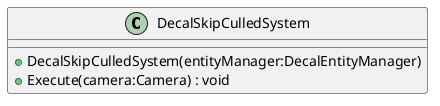 @startuml
class DecalSkipCulledSystem {
    + DecalSkipCulledSystem(entityManager:DecalEntityManager)
    + Execute(camera:Camera) : void
}
@enduml
